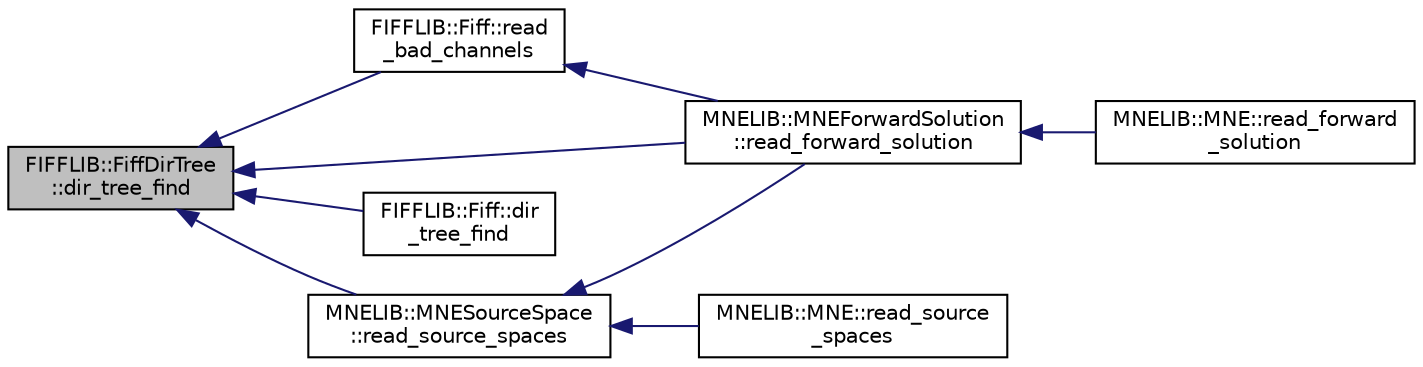 digraph "FIFFLIB::FiffDirTree::dir_tree_find"
{
  edge [fontname="Helvetica",fontsize="10",labelfontname="Helvetica",labelfontsize="10"];
  node [fontname="Helvetica",fontsize="10",shape=record];
  rankdir="LR";
  Node1 [label="FIFFLIB::FiffDirTree\l::dir_tree_find",height=0.2,width=0.4,color="black", fillcolor="grey75", style="filled" fontcolor="black"];
  Node1 -> Node2 [dir="back",color="midnightblue",fontsize="10",style="solid",fontname="Helvetica"];
  Node2 [label="FIFFLIB::Fiff::read\l_bad_channels",height=0.2,width=0.4,color="black", fillcolor="white", style="filled",URL="$class_f_i_f_f_l_i_b_1_1_fiff.html#ace68c1280bcc07e1201fcdb6bdd3f9e8"];
  Node2 -> Node3 [dir="back",color="midnightblue",fontsize="10",style="solid",fontname="Helvetica"];
  Node3 [label="MNELIB::MNEForwardSolution\l::read_forward_solution",height=0.2,width=0.4,color="black", fillcolor="white", style="filled",URL="$class_m_n_e_l_i_b_1_1_m_n_e_forward_solution.html#ae90f24d6b33ef9be71b6d048d9a9e1d2"];
  Node3 -> Node4 [dir="back",color="midnightblue",fontsize="10",style="solid",fontname="Helvetica"];
  Node4 [label="MNELIB::MNE::read_forward\l_solution",height=0.2,width=0.4,color="black", fillcolor="white", style="filled",URL="$class_m_n_e_l_i_b_1_1_m_n_e.html#aa0f464cac279f4bf33eb96eb247c13d4"];
  Node1 -> Node5 [dir="back",color="midnightblue",fontsize="10",style="solid",fontname="Helvetica"];
  Node5 [label="FIFFLIB::Fiff::dir\l_tree_find",height=0.2,width=0.4,color="black", fillcolor="white", style="filled",URL="$class_f_i_f_f_l_i_b_1_1_fiff.html#ae7163b1c6de9c9b1d3bc1ddd8e07c54b"];
  Node1 -> Node3 [dir="back",color="midnightblue",fontsize="10",style="solid",fontname="Helvetica"];
  Node1 -> Node6 [dir="back",color="midnightblue",fontsize="10",style="solid",fontname="Helvetica"];
  Node6 [label="MNELIB::MNESourceSpace\l::read_source_spaces",height=0.2,width=0.4,color="black", fillcolor="white", style="filled",URL="$class_m_n_e_l_i_b_1_1_m_n_e_source_space.html#a11223fff767c717f6a55e5d38b33251c"];
  Node6 -> Node7 [dir="back",color="midnightblue",fontsize="10",style="solid",fontname="Helvetica"];
  Node7 [label="MNELIB::MNE::read_source\l_spaces",height=0.2,width=0.4,color="black", fillcolor="white", style="filled",URL="$class_m_n_e_l_i_b_1_1_m_n_e.html#a2b945d0bdf4f59df383199b18f846c65"];
  Node6 -> Node3 [dir="back",color="midnightblue",fontsize="10",style="solid",fontname="Helvetica"];
}
